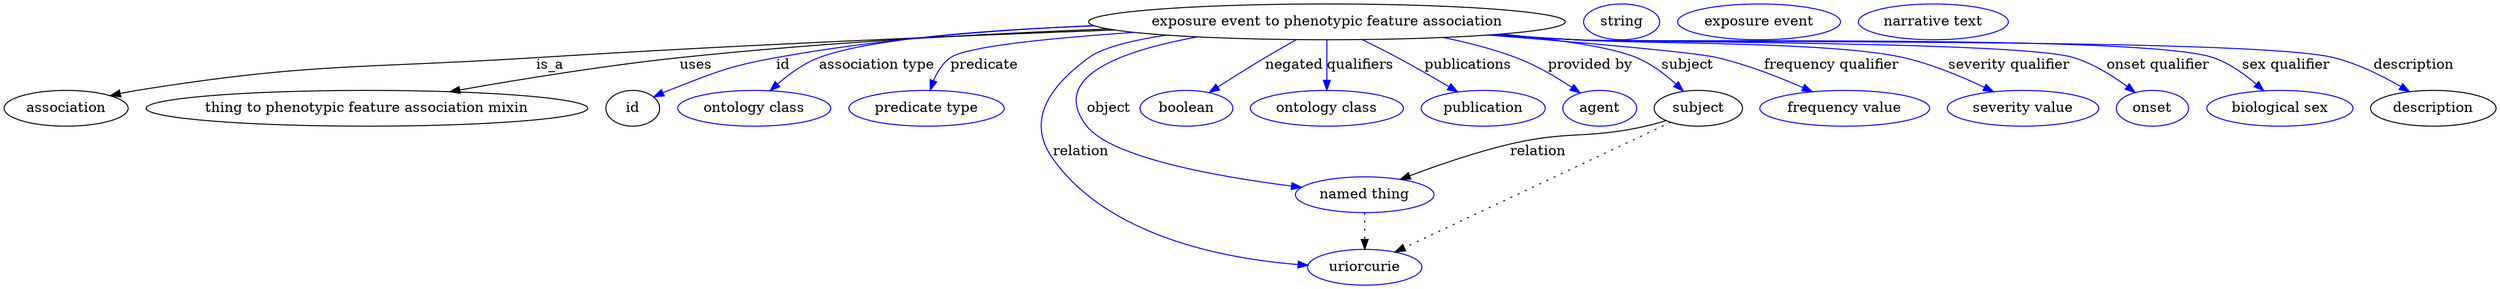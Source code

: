 digraph {
	graph [bb="0,0,2064.1,283"];
	node [label="\N"];
	"exposure event to phenotypic feature association"	 [height=0.5,
		label="exposure event to phenotypic feature association",
		pos="1094,265",
		width=5.0732];
	association	 [height=0.5,
		pos="50.046,178",
		width=1.3902];
	"exposure event to phenotypic feature association" -> association	 [label=is_a,
		lp="455.05,221.5",
		pos="e,86.582,190.37 926.92,257.72 795.56,251.52 608.01,241.61 444.05,229 294.88,217.53 255.76,225.31 109.05,196 104.91,195.17 100.65,\
194.18 96.405,193.08"];
	"thing to phenotypic feature association mixin"	 [height=0.5,
		pos="289.05,178",
		width=4.7482];
	"exposure event to phenotypic feature association" -> "thing to phenotypic feature association mixin"	 [label=uses,
		lp="571.05,221.5",
		pos="e,362.3,194.29 922.77,258.69 817.53,253.52 680.13,244.45 559.05,229 496.03,220.96 425.51,207.48 372.35,196.4"];
	id	 [height=0.5,
		pos="505.05,178",
		width=0.75];
	"exposure event to phenotypic feature association" -> id	 [color=blue,
		label=id,
		lp="639.55,221.5",
		pos="e,526.72,189.17 931.24,256.78 822.27,250.41 689.09,240.71 634.05,229 599.16,221.58 561.47,205.68 535.89,193.59",
		style=solid];
	"association type"	 [color=blue,
		height=0.5,
		label="ontology class",
		pos="612.05,178",
		width=1.7151];
	"exposure event to phenotypic feature association" -> "association type"	 [color=blue,
		label="association type",
		lp="716.05,221.5",
		pos="e,627.2,195.64 935.01,256.11 825.82,249.21 696.37,239.14 672.05,229 658.07,223.18 644.95,212.84 634.57,203",
		style=solid];
	predicate	 [color=blue,
		height=0.5,
		label="predicate type",
		pos="752.05,178",
		width=1.679];
	"exposure event to phenotypic feature association" -> predicate	 [color=blue,
		label=predicate,
		lp="801.05,221.5",
		pos="e,755.79,196 944.55,254.65 869.07,248.25 790.41,239.3 776.05,229 768.19,223.37 762.82,214.48 759.19,205.7",
		style=solid];
	object	 [color=blue,
		height=0.5,
		label="named thing",
		pos="1123,91",
		width=1.5346];
	"exposure event to phenotypic feature association" -> object	 [color=blue,
		label=object,
		lp="912.05,178",
		pos="e,1073.4,98.997 999.62,249.57 932.73,234.36 860.53,206.5 895.05,160 915.24,132.79 1003,112.14 1063.6,100.8",
		style=solid];
	relation	 [color=blue,
		height=0.5,
		label=uriorcurie,
		pos="1123,18",
		width=1.2638];
	"exposure event to phenotypic feature association" -> relation	 [color=blue,
		label=relation,
		lp="896.05,134.5",
		pos="e,1078.8,22.974 978.32,251.07 946.07,245.48 916.25,238.15 903.05,229 864.41,202.22 849.35,166.36 875.05,127 917.82,61.478 1009.7,\
35.083 1068.9,24.633",
		style=solid];
	negated	 [color=blue,
		height=0.5,
		label=boolean,
		pos="976.05,178",
		width=1.0652];
	"exposure event to phenotypic feature association" -> negated	 [color=blue,
		label=negated,
		lp="1064.5,221.5",
		pos="e,996.91,193.39 1069.6,246.97 1050.8,233.12 1024.8,213.96 1005,199.34",
		style=solid];
	qualifiers	 [color=blue,
		height=0.5,
		label="ontology class",
		pos="1094,178",
		width=1.7151];
	"exposure event to phenotypic feature association" -> qualifiers	 [color=blue,
		label=qualifiers,
		lp="1120,221.5",
		pos="e,1094,196 1094,246.97 1094,235.19 1094,219.56 1094,206.16",
		style=solid];
	publications	 [color=blue,
		height=0.5,
		label=publication,
		pos="1224,178",
		width=1.3902];
	"exposure event to phenotypic feature association" -> publications	 [color=blue,
		label=publications,
		lp="1204.5,221.5",
		pos="e,1201.2,194.04 1122.4,247.05 1131.3,241.34 1141.1,234.96 1150,229 1164.2,219.57 1179.7,208.91 1192.9,199.79",
		style=solid];
	"provided by"	 [color=blue,
		height=0.5,
		label=agent,
		pos="1322,178",
		width=0.83048];
	"exposure event to phenotypic feature association" -> "provided by"	 [color=blue,
		label="provided by",
		lp="1303,221.5",
		pos="e,1303.6,192.24 1180.1,249.12 1200.8,243.93 1222.6,237.3 1242,229 1260.9,220.95 1280.4,208.66 1295.4,198.16",
		style=solid];
	subject	 [height=0.5,
		pos="1406,178",
		width=0.99297];
	"exposure event to phenotypic feature association" -> subject	 [color=blue,
		label=subject,
		lp="1385.5,221.5",
		pos="e,1390,194.31 1222.5,252.16 1270.4,246.12 1318.3,238.22 1340,229 1355.5,222.42 1370.6,211.31 1382.3,201.14",
		style=solid];
	"frequency qualifier"	 [color=blue,
		height=0.5,
		label="frequency value",
		pos="1527,178",
		width=1.8776];
	"exposure event to phenotypic feature association" -> "frequency qualifier"	 [color=blue,
		label="frequency qualifier",
		lp="1505,221.5",
		pos="e,1496.4,194.23 1222.3,252.14 1301.2,243.9 1390.8,233.88 1409,229 1436,221.8 1464.8,209.45 1487.2,198.71",
		style=solid];
	"severity qualifier"	 [color=blue,
		height=0.5,
		label="severity value",
		pos="1672,178",
		width=1.661];
	"exposure event to phenotypic feature association" -> "severity qualifier"	 [color=blue,
		label="severity qualifier",
		lp="1649.5,221.5",
		pos="e,1644.4,194.19 1223.5,252.3 1244,250.42 1265.1,248.59 1285,247 1407.6,237.23 1441.9,259.16 1561,229 1587,222.43 1614.4,209.92 1635.4,\
198.94",
		style=solid];
	"onset qualifier"	 [color=blue,
		height=0.5,
		label=onset,
		pos="1779,178",
		width=0.81243];
	"exposure event to phenotypic feature association" -> "onset qualifier"	 [color=blue,
		label="onset qualifier",
		lp="1770.5,221.5",
		pos="e,1761.9,192.93 1221.6,252.07 1242.8,250.19 1264.5,248.41 1285,247 1377.1,240.67 1612.1,257.01 1700,229 1719.7,222.75 1739.2,210.26 \
1753.9,199.21",
		style=solid];
	"sex qualifier"	 [color=blue,
		height=0.5,
		label="biological sex",
		pos="1886,178",
		width=1.661];
	"exposure event to phenotypic feature association" -> "sex qualifier"	 [color=blue,
		label="sex qualifier",
		lp="1876,221.5",
		pos="e,1868.2,195.2 1220.6,252 1242.1,250.1 1264.2,248.34 1285,247 1343.7,243.24 1758.3,247.79 1814,229 1831,223.3 1847.4,212.23 1860.3,\
201.85",
		style=solid];
	description	 [height=0.5,
		pos="2014,178",
		width=1.3902];
	"exposure event to phenotypic feature association" -> description	 [color=blue,
		label=description,
		lp="1981.5,221.5",
		pos="e,1990.2,194.01 1220.1,251.95 1241.7,250.04 1264,248.29 1285,247 1354.8,242.72 1846.3,246.31 1914,229 1937.9,222.91 1962.6,210.41 \
1981.4,199.31",
		style=solid];
	association_id	 [color=blue,
		height=0.5,
		label=string,
		pos="1325,265",
		width=0.84854];
	object -> relation	 [pos="e,1123,36.09 1123,72.955 1123,64.883 1123,55.176 1123,46.182",
		style=dotted];
	subject -> object	 [label=relation,
		lp="1271,134.5",
		pos="e,1154.5,105.89 1378.8,165.98 1373,163.75 1366.9,161.62 1361,160 1312.9,146.64 1298.2,155.39 1250,142 1220.4,133.76 1188.3,120.83 \
1163.8,110.05"];
	subject -> relation	 [pos="e,1149.2,32.759 1381.9,164.36 1331.8,136.02 1216.3,70.7 1158,37.757",
		style=dotted];
	"exposure event to phenotypic feature association_subject"	 [color=blue,
		height=0.5,
		label="exposure event",
		pos="1437,265",
		width=1.7693];
	"thing to phenotypic feature association mixin_description"	 [color=blue,
		height=0.5,
		label="narrative text",
		pos="1577,265",
		width=1.6068];
}
